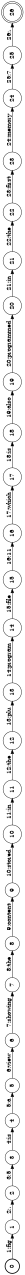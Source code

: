 digraph FST {
rankdir = LR;
size = "8.5,11";
label = "";
center = 1;
orientation = Landscape;
ranksep = "0.4";
nodesep = "0.25";
0 [label = "0", shape = circle, style = bold, fontsize = 14]
	0 -> 1 [label = "1:fig", fontsize = 14];
1 [label = "1", shape = circle, style = solid, fontsize = 14]
	1 -> 2 [label = "2:.", fontsize = 14];
2 [label = "2", shape = circle, style = solid, fontsize = 14]
	2 -> 3 [label = "3:5", fontsize = 14];
3 [label = "3", shape = circle, style = solid, fontsize = 14]
	3 -> 4 [label = "4:is", fontsize = 14];
4 [label = "4", shape = circle, style = solid, fontsize = 14]
	4 -> 5 [label = "5:a", fontsize = 14];
5 [label = "5", shape = circle, style = solid, fontsize = 14]
	5 -> 6 [label = "6:view", fontsize = 14];
6 [label = "6", shape = circle, style = solid, fontsize = 14]
	6 -> 7 [label = "7:showing", fontsize = 14];
7 [label = "7", shape = circle, style = solid, fontsize = 14]
	7 -> 8 [label = "8:the", fontsize = 14];
8 [label = "8", shape = circle, style = solid, fontsize = 14]
	8 -> 9 [label = "9:content", fontsize = 14];
9 [label = "9", shape = circle, style = solid, fontsize = 14]
	9 -> 10 [label = "10:stored", fontsize = 14];
10 [label = "10", shape = circle, style = solid, fontsize = 14]
	10 -> 11 [label = "11:in", fontsize = 14];
11 [label = "11", shape = circle, style = solid, fontsize = 14]
	11 -> 12 [label = "12:the", fontsize = 14];
12 [label = "12", shape = circle, style = solid, fontsize = 14]
	12 -> 13 [label = "13:plu", fontsize = 14];
13 [label = "13", shape = circle, style = solid, fontsize = 14]
	13 -> 14 [label = "14:program", fontsize = 14];
14 [label = "14", shape = circle, style = solid, fontsize = 14]
	14 -> 15 [label = "15:file", fontsize = 14];
15 [label = "15", shape = circle, style = solid, fontsize = 14]
	15 -> 16 [label = "16:11", fontsize = 14];
16 [label = "16", shape = circle, style = solid, fontsize = 14]
	16 -> 17 [label = "17:which", fontsize = 14];
17 [label = "17", shape = circle, style = solid, fontsize = 14]
	17 -> 18 [label = "18:is", fontsize = 14];
18 [label = "18", shape = circle, style = solid, fontsize = 14]
	18 -> 19 [label = "19:also", fontsize = 14];
19 [label = "19", shape = circle, style = solid, fontsize = 14]
	19 -> 20 [label = "20:programmed", fontsize = 14];
20 [label = "20", shape = circle, style = solid, fontsize = 14]
	20 -> 21 [label = "21:in", fontsize = 14];
21 [label = "21", shape = circle, style = solid, fontsize = 14]
	21 -> 22 [label = "22:the", fontsize = 14];
22 [label = "22", shape = circle, style = solid, fontsize = 14]
	22 -> 23 [label = "23:first", fontsize = 14];
23 [label = "23", shape = circle, style = solid, fontsize = 14]
	23 -> 24 [label = "24:memory", fontsize = 14];
24 [label = "24", shape = circle, style = solid, fontsize = 14]
	24 -> 25 [label = "25:7", fontsize = 14];
25 [label = "25", shape = circle, style = solid, fontsize = 14]
	25 -> 26 [label = "26:.", fontsize = 14];
26 [label = "26", shape = doublecircle, style = solid, fontsize = 14]
}

